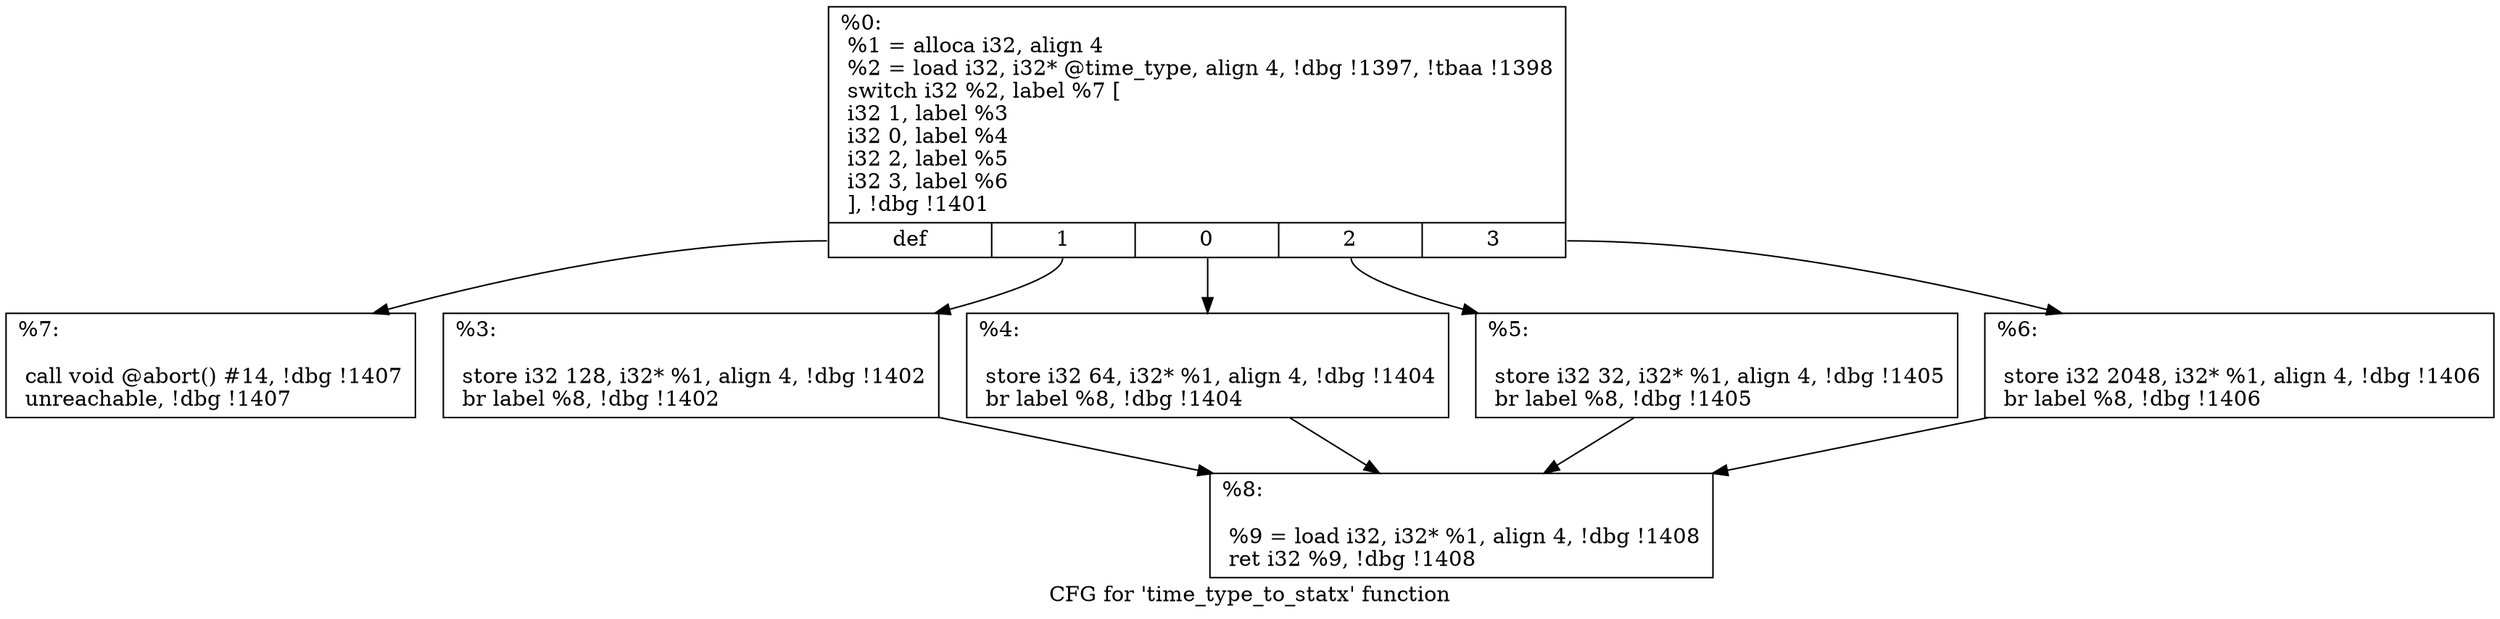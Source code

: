 digraph "CFG for 'time_type_to_statx' function" {
	label="CFG for 'time_type_to_statx' function";

	Node0x22f64c0 [shape=record,label="{%0:\l  %1 = alloca i32, align 4\l  %2 = load i32, i32* @time_type, align 4, !dbg !1397, !tbaa !1398\l  switch i32 %2, label %7 [\l    i32 1, label %3\l    i32 0, label %4\l    i32 2, label %5\l    i32 3, label %6\l  ], !dbg !1401\l|{<s0>def|<s1>1|<s2>0|<s3>2|<s4>3}}"];
	Node0x22f64c0:s0 -> Node0x22f6690;
	Node0x22f64c0:s1 -> Node0x22f6550;
	Node0x22f64c0:s2 -> Node0x22f65a0;
	Node0x22f64c0:s3 -> Node0x22f65f0;
	Node0x22f64c0:s4 -> Node0x22f6640;
	Node0x22f6550 [shape=record,label="{%3:\l\l  store i32 128, i32* %1, align 4, !dbg !1402\l  br label %8, !dbg !1402\l}"];
	Node0x22f6550 -> Node0x22f66e0;
	Node0x22f65a0 [shape=record,label="{%4:\l\l  store i32 64, i32* %1, align 4, !dbg !1404\l  br label %8, !dbg !1404\l}"];
	Node0x22f65a0 -> Node0x22f66e0;
	Node0x22f65f0 [shape=record,label="{%5:\l\l  store i32 32, i32* %1, align 4, !dbg !1405\l  br label %8, !dbg !1405\l}"];
	Node0x22f65f0 -> Node0x22f66e0;
	Node0x22f6640 [shape=record,label="{%6:\l\l  store i32 2048, i32* %1, align 4, !dbg !1406\l  br label %8, !dbg !1406\l}"];
	Node0x22f6640 -> Node0x22f66e0;
	Node0x22f6690 [shape=record,label="{%7:\l\l  call void @abort() #14, !dbg !1407\l  unreachable, !dbg !1407\l}"];
	Node0x22f66e0 [shape=record,label="{%8:\l\l  %9 = load i32, i32* %1, align 4, !dbg !1408\l  ret i32 %9, !dbg !1408\l}"];
}
